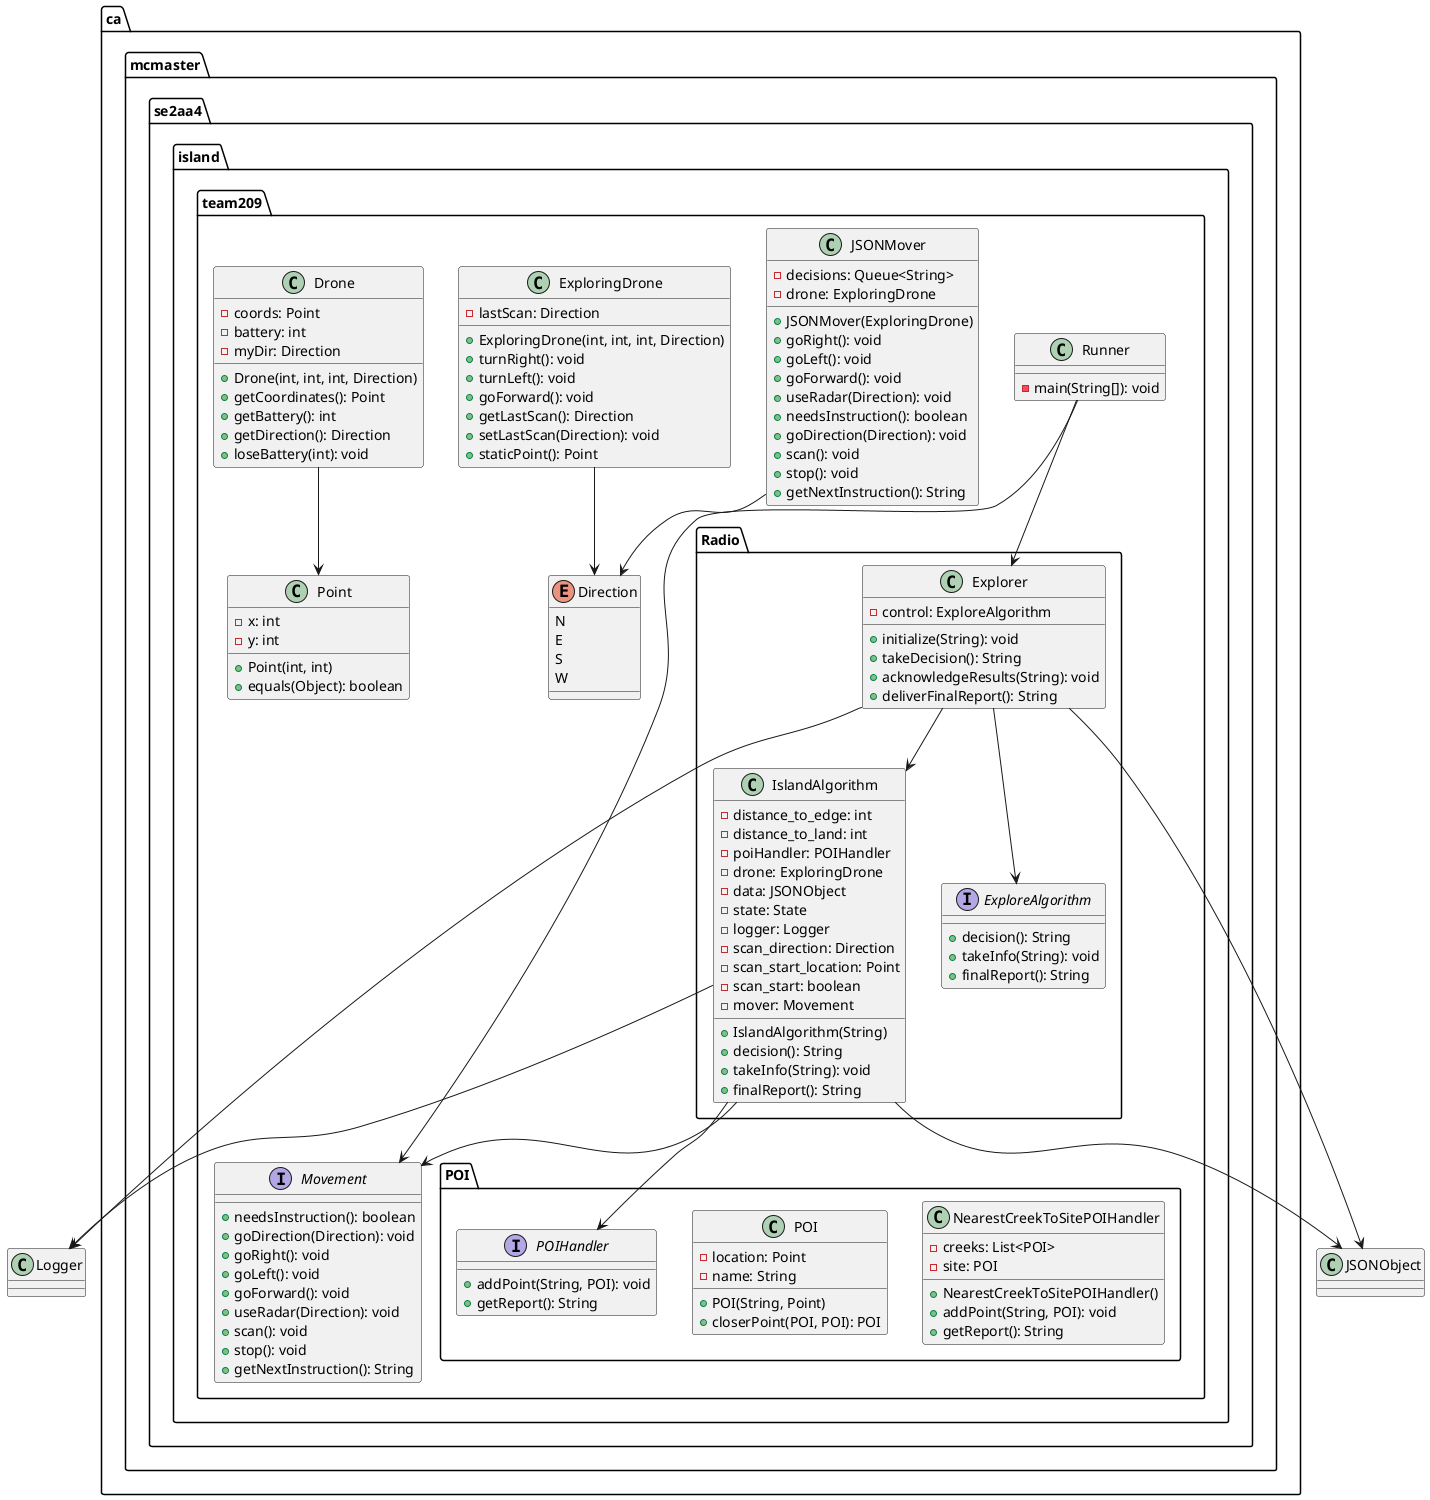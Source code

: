 @startuml

package "ca.mcmaster.se2aa4.island.team209" {
    class Runner {
        - main(String[]): void
    }
    class Point {
        - x: int
        - y: int
        + Point(int, int)
        + equals(Object): boolean
    }
    interface Movement {
        + needsInstruction(): boolean
        + goDirection(Direction): void
        + goRight(): void
        + goLeft(): void
        + goForward(): void
        + useRadar(Direction): void
        + scan(): void
        + stop(): void
        + getNextInstruction(): String
    }
    class JSONMover {
        - decisions: Queue<String>
        - drone: ExploringDrone
        + JSONMover(ExploringDrone)
        + goRight(): void
        + goLeft(): void
        + goForward(): void
        + useRadar(Direction): void
        + needsInstruction(): boolean
        + goDirection(Direction): void
        + scan(): void
        + stop(): void
        + getNextInstruction(): String
    }
    class ExploringDrone {
        - lastScan: Direction
        + ExploringDrone(int, int, int, Direction)
        + turnRight(): void
        + turnLeft(): void
        + goForward(): void
        + getLastScan(): Direction
        + setLastScan(Direction): void
        + staticPoint(): Point
    }
    class Drone {
        - coords: Point
        - battery: int
        - myDir: Direction
        + Drone(int, int, int, Direction)
        + getCoordinates(): Point
        + getBattery(): int
        + getDirection(): Direction
        + loseBattery(int): void
    }
    enum Direction {
        N
        E
        S
        W
    }
}

package "ca.mcmaster.se2aa4.island.team209.Radio" {
    class IslandAlgorithm {
        - distance_to_edge: int
        - distance_to_land: int
        - poiHandler: POIHandler
        - drone: ExploringDrone
        - data: JSONObject
        - state: State
        - logger: Logger
        - scan_direction: Direction
        - scan_start_location: Point
        - scan_start: boolean
        - mover: Movement
        + IslandAlgorithm(String)
        + decision(): String
        + takeInfo(String): void
        + finalReport(): String
    }
    interface ExploreAlgorithm {
        + decision(): String
        + takeInfo(String): void
        + finalReport(): String
    }
    class Explorer {
        - control: ExploreAlgorithm
        + initialize(String): void
        + takeDecision(): String
        + acknowledgeResults(String): void
        + deliverFinalReport(): String
    }
}

package "ca.mcmaster.se2aa4.island.team209.POI" {
    class NearestCreekToSitePOIHandler {
        - creeks: List<POI>
        - site: POI
        + NearestCreekToSitePOIHandler()
        + addPoint(String, POI): void
        + getReport(): String
    }
    class POI {
        - location: Point
        - name: String
        + POI(String, Point)
        + closerPoint(POI, POI): POI
    }
    interface POIHandler {
        + addPoint(String, POI): void
        + getReport(): String
    }
}

Runner --> Movement
Runner --> Explorer
Explorer --> ExploreAlgorithm
Explorer --> IslandAlgorithm
IslandAlgorithm --> Movement
IslandAlgorithm --> POIHandler
ExploringDrone --> Direction
JSONMover --> Direction
Drone --> Point
Explorer --> Logger
IslandAlgorithm --> Logger
Explorer --> JSONObject
IslandAlgorithm --> JSONObject
